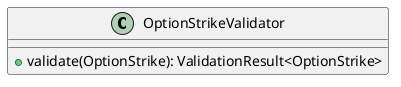 @startuml

    class OptionStrikeValidator [[OptionStrikeValidator.html]] {
        +validate(OptionStrike): ValidationResult<OptionStrike>
    }

@enduml

